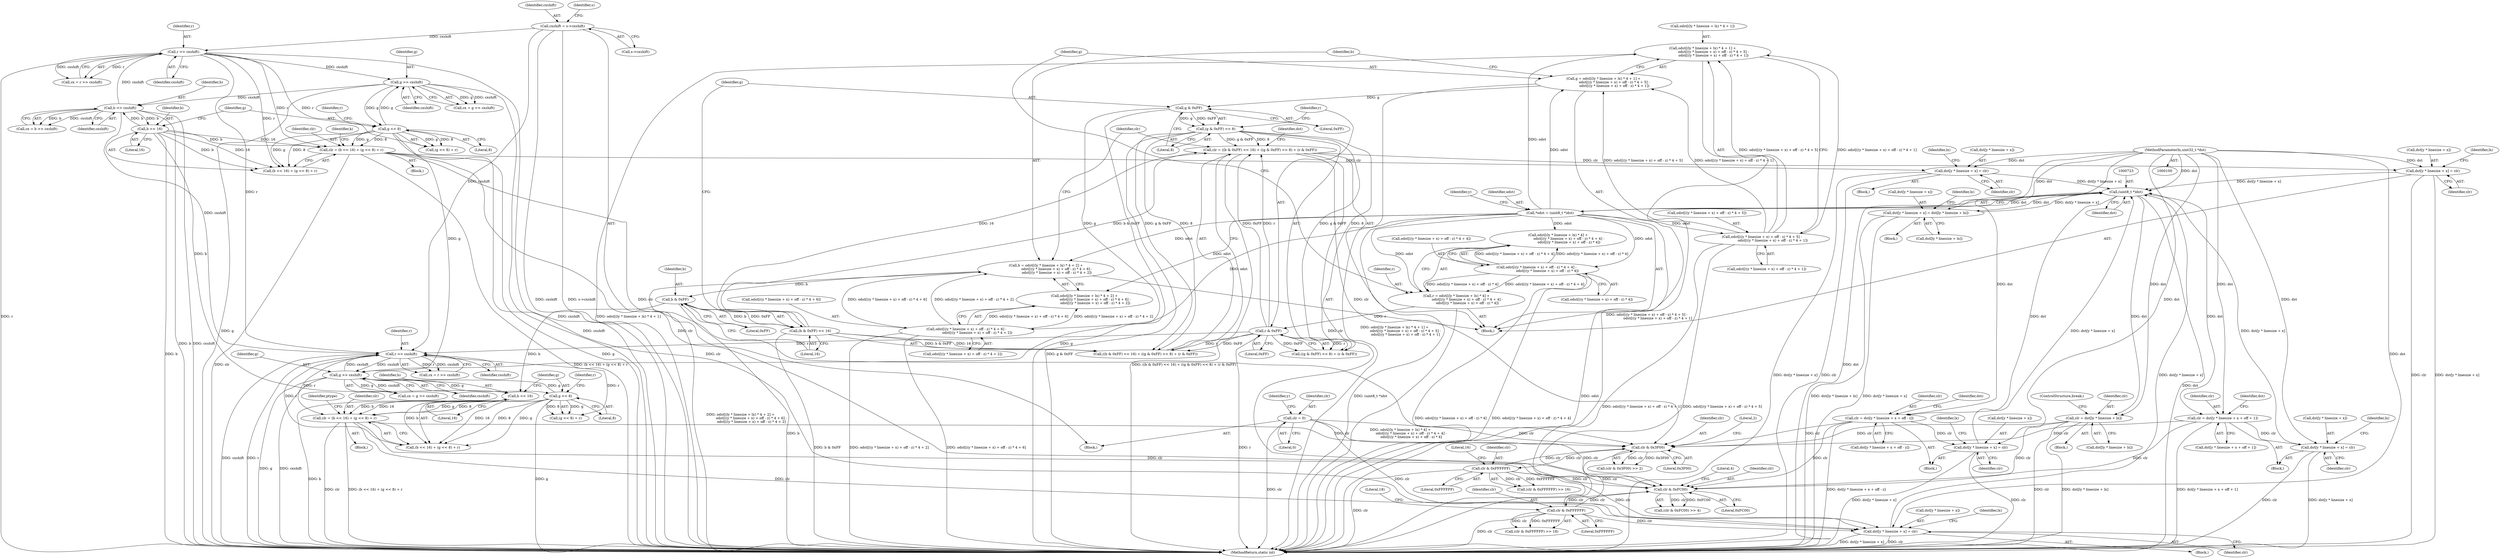 digraph "0_FFmpeg_7ac5067146613997bb38442cb022d7f41321a706@pointer" {
"1000801" [label="(Call,odst[(ly * linesize + lx) * 4 + 1] +\n                    odst[((y * linesize + x) + off - z) * 4 + 5] -\n                    odst[((y * linesize + x) + off - z) * 4 + 1])"];
"1000720" [label="(Call,*odst = (uint8_t *)dst)"];
"1000722" [label="(Call,(uint8_t *)dst)"];
"1000338" [label="(Call,dst[y * linesize + x] = clr)"];
"1000310" [label="(Call,clr = (b << 16) + (g << 8) + r)"];
"1000313" [label="(Call,b << 16)"];
"1000288" [label="(Call,b >> cxshift)"];
"1000253" [label="(Call,g >> cxshift)"];
"1000317" [label="(Call,g << 8)"];
"1000218" [label="(Call,r >> cxshift)"];
"1000158" [label="(Call,cxshift = s->cxshift)"];
"1000102" [label="(MethodParameterIn,uint32_t *dst)"];
"1000682" [label="(Call,dst[y * linesize + x] = clr)"];
"1000669" [label="(Call,clr = dst[y * linesize + x + off + 1])"];
"1000906" [label="(Call,dst[y * linesize + x] = clr)"];
"1000889" [label="(Call,clr = ((b & 0xFF) << 16) + ((g & 0xFF) << 8) + (r & 0xFF))"];
"1000892" [label="(Call,(b & 0xFF) << 16)"];
"1000893" [label="(Call,b & 0xFF)"];
"1000844" [label="(Call,b = odst[(ly * linesize + lx) * 4 + 2] +\n                    odst[((y * linesize + x) + off - z) * 4 + 6] -\n                    odst[((y * linesize + x) + off - z) * 4 + 2])"];
"1000858" [label="(Call,odst[((y * linesize + x) + off - z) * 4 + 6] -\n                    odst[((y * linesize + x) + off - z) * 4 + 2])"];
"1000898" [label="(Call,(g & 0xFF) << 8)"];
"1000899" [label="(Call,g & 0xFF)"];
"1000799" [label="(Call,g = odst[(ly * linesize + lx) * 4 + 1] +\n                    odst[((y * linesize + x) + off - z) * 4 + 5] -\n                    odst[((y * linesize + x) + off - z) * 4 + 1])"];
"1000813" [label="(Call,odst[((y * linesize + x) + off - z) * 4 + 5] -\n                    odst[((y * linesize + x) + off - z) * 4 + 1])"];
"1000903" [label="(Call,r & 0xFF)"];
"1000758" [label="(Call,r = odst[(ly * linesize + lx) * 4] +\n                    odst[((y * linesize + x) + off - z) * 4 + 4] -\n                    odst[((y * linesize + x) + off - z) * 4])"];
"1000770" [label="(Call,odst[((y * linesize + x) + off - z) * 4 + 4] -\n                    odst[((y * linesize + x) + off - z) * 4])"];
"1000560" [label="(Call,dst[y * linesize + x] = clr)"];
"1000506" [label="(Call,clr = (b << 16) + (g << 8) + r)"];
"1000509" [label="(Call,b << 16)"];
"1000513" [label="(Call,g << 8)"];
"1000480" [label="(Call,g >> cxshift)"];
"1000445" [label="(Call,r >> cxshift)"];
"1000131" [label="(Call,clr = 0)"];
"1001036" [label="(Call,clr & 0xFFFFFF)"];
"1001029" [label="(Call,clr & 0x3F00)"];
"1000640" [label="(Call,clr = dst[ly * linesize + lx])"];
"1001052" [label="(Call,clr & 0xFFFFFF)"];
"1001045" [label="(Call,clr & 0xFC00)"];
"1000976" [label="(Call,clr = dst[y * linesize + x + off - z])"];
"1000989" [label="(Call,dst[y * linesize + x] = clr)"];
"1000605" [label="(Call,dst[y * linesize + x] = dst[ly * linesize + lx])"];
"1000561" [label="(Call,dst[y * linesize + x])"];
"1001029" [label="(Call,clr & 0x3F00)"];
"1000890" [label="(Identifier,clr)"];
"1000845" [label="(Identifier,b)"];
"1000519" [label="(Identifier,ptype)"];
"1000482" [label="(Identifier,cxshift)"];
"1000515" [label="(Literal,8)"];
"1000509" [label="(Call,b << 16)"];
"1000288" [label="(Call,b >> cxshift)"];
"1000286" [label="(Call,cx = b >> cxshift)"];
"1000551" [label="(Block,)"];
"1000898" [label="(Call,(g & 0xFF) << 8)"];
"1000506" [label="(Call,clr = (b << 16) + (g << 8) + r)"];
"1001048" [label="(Literal,4)"];
"1000896" [label="(Literal,16)"];
"1000514" [label="(Identifier,g)"];
"1000829" [label="(Call,odst[((y * linesize + x) + off - z) * 4 + 1])"];
"1000908" [label="(Identifier,dst)"];
"1000800" [label="(Identifier,g)"];
"1000254" [label="(Identifier,g)"];
"1001031" [label="(Literal,0x3F00)"];
"1000977" [label="(Identifier,clr)"];
"1000684" [label="(Identifier,dst)"];
"1000131" [label="(Call,clr = 0)"];
"1000568" [label="(Identifier,clr)"];
"1001054" [label="(Literal,0xFFFFFF)"];
"1000899" [label="(Call,g & 0xFF)"];
"1000895" [label="(Literal,0xFF)"];
"1001051" [label="(Call,(clr & 0xFFFFFF) >> 18)"];
"1001046" [label="(Identifier,clr)"];
"1000158" [label="(Call,cxshift = s->cxshift)"];
"1000813" [label="(Call,odst[((y * linesize + x) + off - z) * 4 + 5] -\n                    odst[((y * linesize + x) + off - z) * 4 + 1])"];
"1000313" [label="(Call,b << 16)"];
"1001035" [label="(Call,(clr & 0xFFFFFF) >> 16)"];
"1000894" [label="(Identifier,b)"];
"1000218" [label="(Call,r >> cxshift)"];
"1000771" [label="(Call,odst[((y * linesize + x) + off - z) * 4 + 4])"];
"1001036" [label="(Call,clr & 0xFFFFFF)"];
"1000314" [label="(Identifier,b)"];
"1000104" [label="(Block,)"];
"1000906" [label="(Call,dst[y * linesize + x] = clr)"];
"1000846" [label="(Call,odst[(ly * linesize + lx) * 4 + 2] +\n                    odst[((y * linesize + x) + off - z) * 4 + 6] -\n                    odst[((y * linesize + x) + off - z) * 4 + 2])"];
"1001047" [label="(Literal,0xFC00)"];
"1001038" [label="(Literal,0xFFFFFF)"];
"1000290" [label="(Identifier,cxshift)"];
"1000900" [label="(Identifier,g)"];
"1001039" [label="(Literal,16)"];
"1000683" [label="(Call,dst[y * linesize + x])"];
"1000605" [label="(Call,dst[y * linesize + x] = dst[ly * linesize + lx])"];
"1000893" [label="(Call,b & 0xFF)"];
"1000102" [label="(MethodParameterIn,uint32_t *dst)"];
"1000513" [label="(Call,g << 8)"];
"1000902" [label="(Literal,8)"];
"1000478" [label="(Call,cx = g >> cxshift)"];
"1000770" [label="(Call,odst[((y * linesize + x) + off - z) * 4 + 4] -\n                    odst[((y * linesize + x) + off - z) * 4])"];
"1000640" [label="(Call,clr = dst[ly * linesize + lx])"];
"1000311" [label="(Identifier,clr)"];
"1000253" [label="(Call,g >> cxshift)"];
"1000914" [label="(Identifier,clr)"];
"1000319" [label="(Literal,8)"];
"1000255" [label="(Identifier,cxshift)"];
"1000874" [label="(Call,odst[((y * linesize + x) + off - z) * 4 + 2])"];
"1000346" [label="(Identifier,clr)"];
"1000760" [label="(Call,odst[(ly * linesize + lx) * 4] +\n                    odst[((y * linesize + x) + off - z) * 4 + 4] -\n                    odst[((y * linesize + x) + off - z) * 4])"];
"1000322" [label="(Identifier,k)"];
"1000216" [label="(Call,cx = r >> cxshift)"];
"1000159" [label="(Identifier,cxshift)"];
"1000904" [label="(Identifier,r)"];
"1000481" [label="(Identifier,g)"];
"1000990" [label="(Call,dst[y * linesize + x])"];
"1000671" [label="(Call,dst[y * linesize + x + off + 1])"];
"1000897" [label="(Call,((g & 0xFF) << 8) + (r & 0xFF))"];
"1000642" [label="(Call,dst[ly * linesize + lx])"];
"1000669" [label="(Call,clr = dst[y * linesize + x + off + 1])"];
"1000682" [label="(Call,dst[y * linesize + x] = clr)"];
"1001044" [label="(Call,(clr & 0xFC00) >> 4)"];
"1000329" [label="(Block,)"];
"1000799" [label="(Call,g = odst[(ly * linesize + lx) * 4 + 1] +\n                    odst[((y * linesize + x) + off - z) * 4 + 5] -\n                    odst[((y * linesize + x) + off - z) * 4 + 1])"];
"1000613" [label="(Call,dst[ly * linesize + lx])"];
"1000160" [label="(Call,s->cxshift)"];
"1000132" [label="(Identifier,clr)"];
"1000901" [label="(Literal,0xFF)"];
"1000446" [label="(Identifier,r)"];
"1001030" [label="(Identifier,clr)"];
"1000312" [label="(Call,(b << 16) + (g << 8) + r)"];
"1000859" [label="(Call,odst[((y * linesize + x) + off - z) * 4 + 6])"];
"1000507" [label="(Identifier,clr)"];
"1000443" [label="(Call,cx = r >> cxshift)"];
"1000690" [label="(Identifier,clr)"];
"1000315" [label="(Literal,16)"];
"1000814" [label="(Call,odst[((y * linesize + x) + off - z) * 4 + 5])"];
"1000722" [label="(Call,(uint8_t *)dst)"];
"1000692" [label="(Identifier,lx)"];
"1000570" [label="(Identifier,lx)"];
"1000133" [label="(Literal,0)"];
"1000141" [label="(Identifier,y)"];
"1000511" [label="(Literal,16)"];
"1000516" [label="(Identifier,r)"];
"1000916" [label="(Identifier,lx)"];
"1000320" [label="(Identifier,r)"];
"1000724" [label="(Identifier,dst)"];
"1000991" [label="(Identifier,dst)"];
"1000510" [label="(Identifier,b)"];
"1000997" [label="(Identifier,clr)"];
"1000721" [label="(Identifier,odst)"];
"1000942" [label="(Block,)"];
"1000718" [label="(Block,)"];
"1000348" [label="(Identifier,lx)"];
"1000310" [label="(Call,clr = (b << 16) + (g << 8) + r)"];
"1000656" [label="(Block,)"];
"1000670" [label="(Identifier,clr)"];
"1000317" [label="(Call,g << 8)"];
"1000905" [label="(Literal,0xFF)"];
"1000185" [label="(Block,)"];
"1000316" [label="(Call,(g << 8) + r)"];
"1000720" [label="(Call,*odst = (uint8_t *)dst)"];
"1000907" [label="(Call,dst[y * linesize + x])"];
"1000338" [label="(Call,dst[y * linesize + x] = clr)"];
"1001037" [label="(Identifier,clr)"];
"1000844" [label="(Call,b = odst[(ly * linesize + lx) * 4 + 2] +\n                    odst[((y * linesize + x) + off - z) * 4 + 6] -\n                    odst[((y * linesize + x) + off - z) * 4 + 2])"];
"1001028" [label="(Call,(clr & 0x3F00) >> 2)"];
"1000641" [label="(Identifier,clr)"];
"1000786" [label="(Call,odst[((y * linesize + x) + off - z) * 4])"];
"1000220" [label="(Identifier,cxshift)"];
"1000219" [label="(Identifier,r)"];
"1000858" [label="(Call,odst[((y * linesize + x) + off - z) * 4 + 6] -\n                    odst[((y * linesize + x) + off - z) * 4 + 2])"];
"1001052" [label="(Call,clr & 0xFFFFFF)"];
"1000989" [label="(Call,dst[y * linesize + x] = clr)"];
"1000978" [label="(Call,dst[y * linesize + x + off - z])"];
"1000251" [label="(Call,cx = g >> cxshift)"];
"1000167" [label="(Identifier,s)"];
"1000447" [label="(Identifier,cxshift)"];
"1000560" [label="(Call,dst[y * linesize + x] = clr)"];
"1000649" [label="(ControlStructure,break;)"];
"1000512" [label="(Call,(g << 8) + r)"];
"1000999" [label="(Identifier,lx)"];
"1000480" [label="(Call,g >> cxshift)"];
"1000759" [label="(Identifier,r)"];
"1000802" [label="(Call,odst[(ly * linesize + lx) * 4 + 1])"];
"1001055" [label="(Literal,18)"];
"1000728" [label="(Identifier,y)"];
"1000318" [label="(Identifier,g)"];
"1000621" [label="(Identifier,lx)"];
"1000891" [label="(Call,((b & 0xFF) << 16) + ((g & 0xFF) << 8) + (r & 0xFF))"];
"1000903" [label="(Call,r & 0xFF)"];
"1001032" [label="(Literal,2)"];
"1000339" [label="(Call,dst[y * linesize + x])"];
"1000544" [label="(Block,)"];
"1000606" [label="(Call,dst[y * linesize + x])"];
"1000889" [label="(Call,clr = ((b & 0xFF) << 16) + ((g & 0xFF) << 8) + (r & 0xFF))"];
"1000289" [label="(Identifier,b)"];
"1001053" [label="(Identifier,clr)"];
"1000445" [label="(Call,r >> cxshift)"];
"1000596" [label="(Block,)"];
"1000801" [label="(Call,odst[(ly * linesize + lx) * 4 + 1] +\n                    odst[((y * linesize + x) + off - z) * 4 + 5] -\n                    odst[((y * linesize + x) + off - z) * 4 + 1])"];
"1001058" [label="(MethodReturn,static int)"];
"1000508" [label="(Call,(b << 16) + (g << 8) + r)"];
"1000976" [label="(Call,clr = dst[y * linesize + x + off - z])"];
"1000412" [label="(Block,)"];
"1000758" [label="(Call,r = odst[(ly * linesize + lx) * 4] +\n                    odst[((y * linesize + x) + off - z) * 4 + 4] -\n                    odst[((y * linesize + x) + off - z) * 4])"];
"1000892" [label="(Call,(b & 0xFF) << 16)"];
"1001045" [label="(Call,clr & 0xFC00)"];
"1000801" -> "1000799"  [label="AST: "];
"1000801" -> "1000813"  [label="CFG: "];
"1000802" -> "1000801"  [label="AST: "];
"1000813" -> "1000801"  [label="AST: "];
"1000799" -> "1000801"  [label="CFG: "];
"1000801" -> "1001058"  [label="DDG: odst[(ly * linesize + lx) * 4 + 1]"];
"1000801" -> "1001058"  [label="DDG: odst[((y * linesize + x) + off - z) * 4 + 5] -\n                    odst[((y * linesize + x) + off - z) * 4 + 1]"];
"1000720" -> "1000801"  [label="DDG: odst"];
"1000813" -> "1000801"  [label="DDG: odst[((y * linesize + x) + off - z) * 4 + 5]"];
"1000813" -> "1000801"  [label="DDG: odst[((y * linesize + x) + off - z) * 4 + 1]"];
"1000720" -> "1000718"  [label="AST: "];
"1000720" -> "1000722"  [label="CFG: "];
"1000721" -> "1000720"  [label="AST: "];
"1000722" -> "1000720"  [label="AST: "];
"1000728" -> "1000720"  [label="CFG: "];
"1000720" -> "1001058"  [label="DDG: odst"];
"1000720" -> "1001058"  [label="DDG: (uint8_t *)dst"];
"1000722" -> "1000720"  [label="DDG: dst"];
"1000720" -> "1000758"  [label="DDG: odst"];
"1000720" -> "1000760"  [label="DDG: odst"];
"1000720" -> "1000770"  [label="DDG: odst"];
"1000720" -> "1000799"  [label="DDG: odst"];
"1000720" -> "1000813"  [label="DDG: odst"];
"1000720" -> "1000844"  [label="DDG: odst"];
"1000720" -> "1000846"  [label="DDG: odst"];
"1000720" -> "1000858"  [label="DDG: odst"];
"1000722" -> "1000724"  [label="CFG: "];
"1000723" -> "1000722"  [label="AST: "];
"1000724" -> "1000722"  [label="AST: "];
"1000722" -> "1001058"  [label="DDG: dst"];
"1000722" -> "1000605"  [label="DDG: dst"];
"1000722" -> "1000640"  [label="DDG: dst"];
"1000722" -> "1000669"  [label="DDG: dst"];
"1000338" -> "1000722"  [label="DDG: dst[y * linesize + x]"];
"1000682" -> "1000722"  [label="DDG: dst[y * linesize + x]"];
"1000906" -> "1000722"  [label="DDG: dst[y * linesize + x]"];
"1000560" -> "1000722"  [label="DDG: dst[y * linesize + x]"];
"1000989" -> "1000722"  [label="DDG: dst[y * linesize + x]"];
"1000605" -> "1000722"  [label="DDG: dst[y * linesize + x]"];
"1000102" -> "1000722"  [label="DDG: dst"];
"1000722" -> "1000976"  [label="DDG: dst"];
"1000338" -> "1000329"  [label="AST: "];
"1000338" -> "1000346"  [label="CFG: "];
"1000339" -> "1000338"  [label="AST: "];
"1000346" -> "1000338"  [label="AST: "];
"1000348" -> "1000338"  [label="CFG: "];
"1000338" -> "1001058"  [label="DDG: dst[y * linesize + x]"];
"1000338" -> "1001058"  [label="DDG: clr"];
"1000310" -> "1000338"  [label="DDG: clr"];
"1000102" -> "1000338"  [label="DDG: dst"];
"1000310" -> "1000185"  [label="AST: "];
"1000310" -> "1000312"  [label="CFG: "];
"1000311" -> "1000310"  [label="AST: "];
"1000312" -> "1000310"  [label="AST: "];
"1000322" -> "1000310"  [label="CFG: "];
"1000310" -> "1001058"  [label="DDG: (b << 16) + (g << 8) + r"];
"1000310" -> "1001058"  [label="DDG: clr"];
"1000313" -> "1000310"  [label="DDG: b"];
"1000313" -> "1000310"  [label="DDG: 16"];
"1000317" -> "1000310"  [label="DDG: g"];
"1000317" -> "1000310"  [label="DDG: 8"];
"1000218" -> "1000310"  [label="DDG: r"];
"1000310" -> "1000560"  [label="DDG: clr"];
"1000310" -> "1001029"  [label="DDG: clr"];
"1000310" -> "1001045"  [label="DDG: clr"];
"1000313" -> "1000312"  [label="AST: "];
"1000313" -> "1000315"  [label="CFG: "];
"1000314" -> "1000313"  [label="AST: "];
"1000315" -> "1000313"  [label="AST: "];
"1000318" -> "1000313"  [label="CFG: "];
"1000313" -> "1001058"  [label="DDG: b"];
"1000313" -> "1000288"  [label="DDG: b"];
"1000313" -> "1000312"  [label="DDG: b"];
"1000313" -> "1000312"  [label="DDG: 16"];
"1000288" -> "1000313"  [label="DDG: b"];
"1000313" -> "1000509"  [label="DDG: b"];
"1000288" -> "1000286"  [label="AST: "];
"1000288" -> "1000290"  [label="CFG: "];
"1000289" -> "1000288"  [label="AST: "];
"1000290" -> "1000288"  [label="AST: "];
"1000286" -> "1000288"  [label="CFG: "];
"1000288" -> "1001058"  [label="DDG: cxshift"];
"1000288" -> "1001058"  [label="DDG: b"];
"1000288" -> "1000218"  [label="DDG: cxshift"];
"1000288" -> "1000286"  [label="DDG: b"];
"1000288" -> "1000286"  [label="DDG: cxshift"];
"1000253" -> "1000288"  [label="DDG: cxshift"];
"1000288" -> "1000445"  [label="DDG: cxshift"];
"1000253" -> "1000251"  [label="AST: "];
"1000253" -> "1000255"  [label="CFG: "];
"1000254" -> "1000253"  [label="AST: "];
"1000255" -> "1000253"  [label="AST: "];
"1000251" -> "1000253"  [label="CFG: "];
"1000253" -> "1001058"  [label="DDG: cxshift"];
"1000253" -> "1001058"  [label="DDG: g"];
"1000253" -> "1000251"  [label="DDG: g"];
"1000253" -> "1000251"  [label="DDG: cxshift"];
"1000317" -> "1000253"  [label="DDG: g"];
"1000218" -> "1000253"  [label="DDG: cxshift"];
"1000253" -> "1000317"  [label="DDG: g"];
"1000317" -> "1000316"  [label="AST: "];
"1000317" -> "1000319"  [label="CFG: "];
"1000318" -> "1000317"  [label="AST: "];
"1000319" -> "1000317"  [label="AST: "];
"1000320" -> "1000317"  [label="CFG: "];
"1000317" -> "1001058"  [label="DDG: g"];
"1000317" -> "1000312"  [label="DDG: g"];
"1000317" -> "1000312"  [label="DDG: 8"];
"1000317" -> "1000316"  [label="DDG: g"];
"1000317" -> "1000316"  [label="DDG: 8"];
"1000317" -> "1000480"  [label="DDG: g"];
"1000218" -> "1000216"  [label="AST: "];
"1000218" -> "1000220"  [label="CFG: "];
"1000219" -> "1000218"  [label="AST: "];
"1000220" -> "1000218"  [label="AST: "];
"1000216" -> "1000218"  [label="CFG: "];
"1000218" -> "1001058"  [label="DDG: r"];
"1000218" -> "1001058"  [label="DDG: cxshift"];
"1000218" -> "1000216"  [label="DDG: r"];
"1000218" -> "1000216"  [label="DDG: cxshift"];
"1000158" -> "1000218"  [label="DDG: cxshift"];
"1000218" -> "1000312"  [label="DDG: r"];
"1000218" -> "1000316"  [label="DDG: r"];
"1000218" -> "1000445"  [label="DDG: r"];
"1000158" -> "1000104"  [label="AST: "];
"1000158" -> "1000160"  [label="CFG: "];
"1000159" -> "1000158"  [label="AST: "];
"1000160" -> "1000158"  [label="AST: "];
"1000167" -> "1000158"  [label="CFG: "];
"1000158" -> "1001058"  [label="DDG: cxshift"];
"1000158" -> "1001058"  [label="DDG: s->cxshift"];
"1000158" -> "1000445"  [label="DDG: cxshift"];
"1000102" -> "1000100"  [label="AST: "];
"1000102" -> "1001058"  [label="DDG: dst"];
"1000102" -> "1000560"  [label="DDG: dst"];
"1000102" -> "1000605"  [label="DDG: dst"];
"1000102" -> "1000640"  [label="DDG: dst"];
"1000102" -> "1000669"  [label="DDG: dst"];
"1000102" -> "1000682"  [label="DDG: dst"];
"1000102" -> "1000906"  [label="DDG: dst"];
"1000102" -> "1000976"  [label="DDG: dst"];
"1000102" -> "1000989"  [label="DDG: dst"];
"1000682" -> "1000656"  [label="AST: "];
"1000682" -> "1000690"  [label="CFG: "];
"1000683" -> "1000682"  [label="AST: "];
"1000690" -> "1000682"  [label="AST: "];
"1000692" -> "1000682"  [label="CFG: "];
"1000682" -> "1001058"  [label="DDG: clr"];
"1000682" -> "1001058"  [label="DDG: dst[y * linesize + x]"];
"1000669" -> "1000682"  [label="DDG: clr"];
"1000669" -> "1000656"  [label="AST: "];
"1000669" -> "1000671"  [label="CFG: "];
"1000670" -> "1000669"  [label="AST: "];
"1000671" -> "1000669"  [label="AST: "];
"1000684" -> "1000669"  [label="CFG: "];
"1000669" -> "1001058"  [label="DDG: dst[y * linesize + x + off + 1]"];
"1000669" -> "1001029"  [label="DDG: clr"];
"1000669" -> "1001045"  [label="DDG: clr"];
"1000906" -> "1000718"  [label="AST: "];
"1000906" -> "1000914"  [label="CFG: "];
"1000907" -> "1000906"  [label="AST: "];
"1000914" -> "1000906"  [label="AST: "];
"1000916" -> "1000906"  [label="CFG: "];
"1000906" -> "1001058"  [label="DDG: dst[y * linesize + x]"];
"1000906" -> "1001058"  [label="DDG: clr"];
"1000889" -> "1000906"  [label="DDG: clr"];
"1000889" -> "1000718"  [label="AST: "];
"1000889" -> "1000891"  [label="CFG: "];
"1000890" -> "1000889"  [label="AST: "];
"1000891" -> "1000889"  [label="AST: "];
"1000908" -> "1000889"  [label="CFG: "];
"1000889" -> "1001058"  [label="DDG: ((b & 0xFF) << 16) + ((g & 0xFF) << 8) + (r & 0xFF)"];
"1000892" -> "1000889"  [label="DDG: b & 0xFF"];
"1000892" -> "1000889"  [label="DDG: 16"];
"1000898" -> "1000889"  [label="DDG: g & 0xFF"];
"1000898" -> "1000889"  [label="DDG: 8"];
"1000903" -> "1000889"  [label="DDG: r"];
"1000903" -> "1000889"  [label="DDG: 0xFF"];
"1000889" -> "1001029"  [label="DDG: clr"];
"1000889" -> "1001045"  [label="DDG: clr"];
"1000892" -> "1000891"  [label="AST: "];
"1000892" -> "1000896"  [label="CFG: "];
"1000893" -> "1000892"  [label="AST: "];
"1000896" -> "1000892"  [label="AST: "];
"1000900" -> "1000892"  [label="CFG: "];
"1000892" -> "1001058"  [label="DDG: b & 0xFF"];
"1000892" -> "1000891"  [label="DDG: b & 0xFF"];
"1000892" -> "1000891"  [label="DDG: 16"];
"1000893" -> "1000892"  [label="DDG: b"];
"1000893" -> "1000892"  [label="DDG: 0xFF"];
"1000893" -> "1000895"  [label="CFG: "];
"1000894" -> "1000893"  [label="AST: "];
"1000895" -> "1000893"  [label="AST: "];
"1000896" -> "1000893"  [label="CFG: "];
"1000893" -> "1001058"  [label="DDG: b"];
"1000893" -> "1000509"  [label="DDG: b"];
"1000844" -> "1000893"  [label="DDG: b"];
"1000844" -> "1000718"  [label="AST: "];
"1000844" -> "1000846"  [label="CFG: "];
"1000845" -> "1000844"  [label="AST: "];
"1000846" -> "1000844"  [label="AST: "];
"1000890" -> "1000844"  [label="CFG: "];
"1000844" -> "1001058"  [label="DDG: odst[(ly * linesize + lx) * 4 + 2] +\n                    odst[((y * linesize + x) + off - z) * 4 + 6] -\n                    odst[((y * linesize + x) + off - z) * 4 + 2]"];
"1000858" -> "1000844"  [label="DDG: odst[((y * linesize + x) + off - z) * 4 + 6]"];
"1000858" -> "1000844"  [label="DDG: odst[((y * linesize + x) + off - z) * 4 + 2]"];
"1000858" -> "1000846"  [label="AST: "];
"1000858" -> "1000874"  [label="CFG: "];
"1000859" -> "1000858"  [label="AST: "];
"1000874" -> "1000858"  [label="AST: "];
"1000846" -> "1000858"  [label="CFG: "];
"1000858" -> "1001058"  [label="DDG: odst[((y * linesize + x) + off - z) * 4 + 2]"];
"1000858" -> "1001058"  [label="DDG: odst[((y * linesize + x) + off - z) * 4 + 6]"];
"1000858" -> "1000846"  [label="DDG: odst[((y * linesize + x) + off - z) * 4 + 6]"];
"1000858" -> "1000846"  [label="DDG: odst[((y * linesize + x) + off - z) * 4 + 2]"];
"1000898" -> "1000897"  [label="AST: "];
"1000898" -> "1000902"  [label="CFG: "];
"1000899" -> "1000898"  [label="AST: "];
"1000902" -> "1000898"  [label="AST: "];
"1000904" -> "1000898"  [label="CFG: "];
"1000898" -> "1001058"  [label="DDG: g & 0xFF"];
"1000898" -> "1000891"  [label="DDG: g & 0xFF"];
"1000898" -> "1000891"  [label="DDG: 8"];
"1000898" -> "1000897"  [label="DDG: g & 0xFF"];
"1000898" -> "1000897"  [label="DDG: 8"];
"1000899" -> "1000898"  [label="DDG: g"];
"1000899" -> "1000898"  [label="DDG: 0xFF"];
"1000899" -> "1000901"  [label="CFG: "];
"1000900" -> "1000899"  [label="AST: "];
"1000901" -> "1000899"  [label="AST: "];
"1000902" -> "1000899"  [label="CFG: "];
"1000899" -> "1001058"  [label="DDG: g"];
"1000899" -> "1000480"  [label="DDG: g"];
"1000799" -> "1000899"  [label="DDG: g"];
"1000799" -> "1000718"  [label="AST: "];
"1000800" -> "1000799"  [label="AST: "];
"1000845" -> "1000799"  [label="CFG: "];
"1000799" -> "1001058"  [label="DDG: odst[(ly * linesize + lx) * 4 + 1] +\n                    odst[((y * linesize + x) + off - z) * 4 + 5] -\n                    odst[((y * linesize + x) + off - z) * 4 + 1]"];
"1000813" -> "1000799"  [label="DDG: odst[((y * linesize + x) + off - z) * 4 + 5]"];
"1000813" -> "1000799"  [label="DDG: odst[((y * linesize + x) + off - z) * 4 + 1]"];
"1000813" -> "1000829"  [label="CFG: "];
"1000814" -> "1000813"  [label="AST: "];
"1000829" -> "1000813"  [label="AST: "];
"1000813" -> "1001058"  [label="DDG: odst[((y * linesize + x) + off - z) * 4 + 1]"];
"1000813" -> "1001058"  [label="DDG: odst[((y * linesize + x) + off - z) * 4 + 5]"];
"1000903" -> "1000897"  [label="AST: "];
"1000903" -> "1000905"  [label="CFG: "];
"1000904" -> "1000903"  [label="AST: "];
"1000905" -> "1000903"  [label="AST: "];
"1000897" -> "1000903"  [label="CFG: "];
"1000903" -> "1001058"  [label="DDG: r"];
"1000903" -> "1000445"  [label="DDG: r"];
"1000903" -> "1000891"  [label="DDG: r"];
"1000903" -> "1000891"  [label="DDG: 0xFF"];
"1000903" -> "1000897"  [label="DDG: r"];
"1000903" -> "1000897"  [label="DDG: 0xFF"];
"1000758" -> "1000903"  [label="DDG: r"];
"1000758" -> "1000718"  [label="AST: "];
"1000758" -> "1000760"  [label="CFG: "];
"1000759" -> "1000758"  [label="AST: "];
"1000760" -> "1000758"  [label="AST: "];
"1000800" -> "1000758"  [label="CFG: "];
"1000758" -> "1001058"  [label="DDG: odst[(ly * linesize + lx) * 4] +\n                    odst[((y * linesize + x) + off - z) * 4 + 4] -\n                    odst[((y * linesize + x) + off - z) * 4]"];
"1000770" -> "1000758"  [label="DDG: odst[((y * linesize + x) + off - z) * 4 + 4]"];
"1000770" -> "1000758"  [label="DDG: odst[((y * linesize + x) + off - z) * 4]"];
"1000770" -> "1000760"  [label="AST: "];
"1000770" -> "1000786"  [label="CFG: "];
"1000771" -> "1000770"  [label="AST: "];
"1000786" -> "1000770"  [label="AST: "];
"1000760" -> "1000770"  [label="CFG: "];
"1000770" -> "1001058"  [label="DDG: odst[((y * linesize + x) + off - z) * 4]"];
"1000770" -> "1001058"  [label="DDG: odst[((y * linesize + x) + off - z) * 4 + 4]"];
"1000770" -> "1000760"  [label="DDG: odst[((y * linesize + x) + off - z) * 4 + 4]"];
"1000770" -> "1000760"  [label="DDG: odst[((y * linesize + x) + off - z) * 4]"];
"1000560" -> "1000551"  [label="AST: "];
"1000560" -> "1000568"  [label="CFG: "];
"1000561" -> "1000560"  [label="AST: "];
"1000568" -> "1000560"  [label="AST: "];
"1000570" -> "1000560"  [label="CFG: "];
"1000560" -> "1001058"  [label="DDG: clr"];
"1000560" -> "1001058"  [label="DDG: dst[y * linesize + x]"];
"1000506" -> "1000560"  [label="DDG: clr"];
"1000131" -> "1000560"  [label="DDG: clr"];
"1001036" -> "1000560"  [label="DDG: clr"];
"1001052" -> "1000560"  [label="DDG: clr"];
"1000506" -> "1000412"  [label="AST: "];
"1000506" -> "1000508"  [label="CFG: "];
"1000507" -> "1000506"  [label="AST: "];
"1000508" -> "1000506"  [label="AST: "];
"1000519" -> "1000506"  [label="CFG: "];
"1000506" -> "1001058"  [label="DDG: clr"];
"1000506" -> "1001058"  [label="DDG: (b << 16) + (g << 8) + r"];
"1000509" -> "1000506"  [label="DDG: b"];
"1000509" -> "1000506"  [label="DDG: 16"];
"1000513" -> "1000506"  [label="DDG: g"];
"1000513" -> "1000506"  [label="DDG: 8"];
"1000445" -> "1000506"  [label="DDG: r"];
"1000506" -> "1001029"  [label="DDG: clr"];
"1000506" -> "1001045"  [label="DDG: clr"];
"1000509" -> "1000508"  [label="AST: "];
"1000509" -> "1000511"  [label="CFG: "];
"1000510" -> "1000509"  [label="AST: "];
"1000511" -> "1000509"  [label="AST: "];
"1000514" -> "1000509"  [label="CFG: "];
"1000509" -> "1001058"  [label="DDG: b"];
"1000509" -> "1000508"  [label="DDG: b"];
"1000509" -> "1000508"  [label="DDG: 16"];
"1000513" -> "1000512"  [label="AST: "];
"1000513" -> "1000515"  [label="CFG: "];
"1000514" -> "1000513"  [label="AST: "];
"1000515" -> "1000513"  [label="AST: "];
"1000516" -> "1000513"  [label="CFG: "];
"1000513" -> "1001058"  [label="DDG: g"];
"1000513" -> "1000480"  [label="DDG: g"];
"1000513" -> "1000508"  [label="DDG: g"];
"1000513" -> "1000508"  [label="DDG: 8"];
"1000513" -> "1000512"  [label="DDG: g"];
"1000513" -> "1000512"  [label="DDG: 8"];
"1000480" -> "1000513"  [label="DDG: g"];
"1000480" -> "1000478"  [label="AST: "];
"1000480" -> "1000482"  [label="CFG: "];
"1000481" -> "1000480"  [label="AST: "];
"1000482" -> "1000480"  [label="AST: "];
"1000478" -> "1000480"  [label="CFG: "];
"1000480" -> "1001058"  [label="DDG: g"];
"1000480" -> "1001058"  [label="DDG: cxshift"];
"1000480" -> "1000445"  [label="DDG: cxshift"];
"1000480" -> "1000478"  [label="DDG: g"];
"1000480" -> "1000478"  [label="DDG: cxshift"];
"1000445" -> "1000480"  [label="DDG: cxshift"];
"1000445" -> "1000443"  [label="AST: "];
"1000445" -> "1000447"  [label="CFG: "];
"1000446" -> "1000445"  [label="AST: "];
"1000447" -> "1000445"  [label="AST: "];
"1000443" -> "1000445"  [label="CFG: "];
"1000445" -> "1001058"  [label="DDG: r"];
"1000445" -> "1001058"  [label="DDG: cxshift"];
"1000445" -> "1000443"  [label="DDG: r"];
"1000445" -> "1000443"  [label="DDG: cxshift"];
"1000445" -> "1000508"  [label="DDG: r"];
"1000445" -> "1000512"  [label="DDG: r"];
"1000131" -> "1000104"  [label="AST: "];
"1000131" -> "1000133"  [label="CFG: "];
"1000132" -> "1000131"  [label="AST: "];
"1000133" -> "1000131"  [label="AST: "];
"1000141" -> "1000131"  [label="CFG: "];
"1000131" -> "1001058"  [label="DDG: clr"];
"1000131" -> "1001029"  [label="DDG: clr"];
"1000131" -> "1001045"  [label="DDG: clr"];
"1001036" -> "1001035"  [label="AST: "];
"1001036" -> "1001038"  [label="CFG: "];
"1001037" -> "1001036"  [label="AST: "];
"1001038" -> "1001036"  [label="AST: "];
"1001039" -> "1001036"  [label="CFG: "];
"1001036" -> "1001058"  [label="DDG: clr"];
"1001036" -> "1001029"  [label="DDG: clr"];
"1001036" -> "1001035"  [label="DDG: clr"];
"1001036" -> "1001035"  [label="DDG: 0xFFFFFF"];
"1001029" -> "1001036"  [label="DDG: clr"];
"1001036" -> "1001045"  [label="DDG: clr"];
"1001029" -> "1001028"  [label="AST: "];
"1001029" -> "1001031"  [label="CFG: "];
"1001030" -> "1001029"  [label="AST: "];
"1001031" -> "1001029"  [label="AST: "];
"1001032" -> "1001029"  [label="CFG: "];
"1001029" -> "1001028"  [label="DDG: clr"];
"1001029" -> "1001028"  [label="DDG: 0x3F00"];
"1000640" -> "1001029"  [label="DDG: clr"];
"1001052" -> "1001029"  [label="DDG: clr"];
"1000976" -> "1001029"  [label="DDG: clr"];
"1000640" -> "1000544"  [label="AST: "];
"1000640" -> "1000642"  [label="CFG: "];
"1000641" -> "1000640"  [label="AST: "];
"1000642" -> "1000640"  [label="AST: "];
"1000649" -> "1000640"  [label="CFG: "];
"1000640" -> "1001058"  [label="DDG: clr"];
"1000640" -> "1001058"  [label="DDG: dst[ly * linesize + lx]"];
"1000640" -> "1001045"  [label="DDG: clr"];
"1001052" -> "1001051"  [label="AST: "];
"1001052" -> "1001054"  [label="CFG: "];
"1001053" -> "1001052"  [label="AST: "];
"1001054" -> "1001052"  [label="AST: "];
"1001055" -> "1001052"  [label="CFG: "];
"1001052" -> "1001058"  [label="DDG: clr"];
"1001052" -> "1001045"  [label="DDG: clr"];
"1001052" -> "1001051"  [label="DDG: clr"];
"1001052" -> "1001051"  [label="DDG: 0xFFFFFF"];
"1001045" -> "1001052"  [label="DDG: clr"];
"1001045" -> "1001044"  [label="AST: "];
"1001045" -> "1001047"  [label="CFG: "];
"1001046" -> "1001045"  [label="AST: "];
"1001047" -> "1001045"  [label="AST: "];
"1001048" -> "1001045"  [label="CFG: "];
"1001045" -> "1001044"  [label="DDG: clr"];
"1001045" -> "1001044"  [label="DDG: 0xFC00"];
"1000976" -> "1001045"  [label="DDG: clr"];
"1000976" -> "1000942"  [label="AST: "];
"1000976" -> "1000978"  [label="CFG: "];
"1000977" -> "1000976"  [label="AST: "];
"1000978" -> "1000976"  [label="AST: "];
"1000991" -> "1000976"  [label="CFG: "];
"1000976" -> "1001058"  [label="DDG: dst[y * linesize + x + off - z]"];
"1000976" -> "1000989"  [label="DDG: clr"];
"1000989" -> "1000942"  [label="AST: "];
"1000989" -> "1000997"  [label="CFG: "];
"1000990" -> "1000989"  [label="AST: "];
"1000997" -> "1000989"  [label="AST: "];
"1000999" -> "1000989"  [label="CFG: "];
"1000989" -> "1001058"  [label="DDG: clr"];
"1000989" -> "1001058"  [label="DDG: dst[y * linesize + x]"];
"1000605" -> "1000596"  [label="AST: "];
"1000605" -> "1000613"  [label="CFG: "];
"1000606" -> "1000605"  [label="AST: "];
"1000613" -> "1000605"  [label="AST: "];
"1000621" -> "1000605"  [label="CFG: "];
"1000605" -> "1001058"  [label="DDG: dst[ly * linesize + lx]"];
"1000605" -> "1001058"  [label="DDG: dst[y * linesize + x]"];
}
